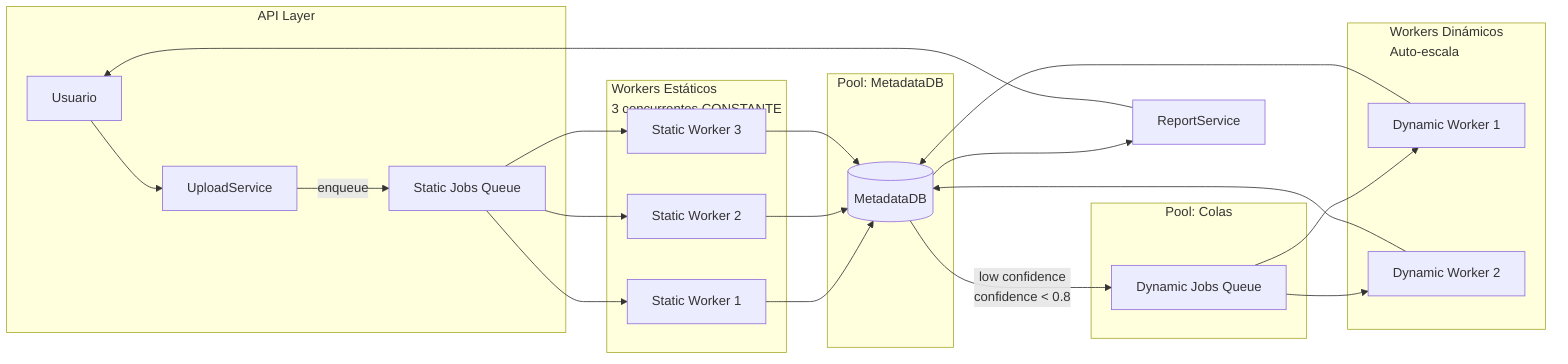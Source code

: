 flowchart LR
    subgraph API[API Layer]
        U[Usuario] --> UP[UploadService]
        UP -->|enqueue| Q1[static_jobs Queue]
    end

    subgraph StaticWorkers[Workers Estáticos<br/>3 concurrentes CONSTANTE]
        W1[Static Worker 1]
        W2[Static Worker 2]
        W3[Static Worker 3]
    end

    subgraph DynamicWorkers[Workers Dinámicos<br/>Auto-escala]
        W4[Dynamic Worker 1]
        W5[Dynamic Worker 2]
    end

    subgraph Colas[Pool: Colas]
        Q1[Static Jobs Queue]
        Q2[Dynamic Jobs Queue]
    end

    subgraph DB[Pool: MetadataDB]
        MDB[(MetadataDB)]
    end

    %% Flujo estático (SIEMPRE 3 concurrentes)
    Q1 --> W1
    Q1 --> W2
    Q1 --> W3
    W1 --> MDB
    W2 --> MDB
    W3 --> MDB

    %% Flujo híbrido (SOLO cuando confianza baja)
    MDB -->|low confidence<br/>confidence < 0.8| Q2
    Q2 --> W4
    Q2 --> W5
    W4 --> MDB
    W5 --> MDB

    MDB --> RS[ReportService]
    RS --> U